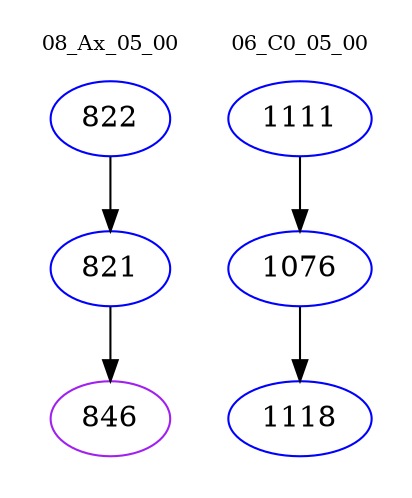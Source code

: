 digraph{
subgraph cluster_0 {
color = white
label = "08_Ax_05_00";
fontsize=10;
T0_822 [label="822", color="blue"]
T0_822 -> T0_821 [color="black"]
T0_821 [label="821", color="blue"]
T0_821 -> T0_846 [color="black"]
T0_846 [label="846", color="purple"]
}
subgraph cluster_1 {
color = white
label = "06_C0_05_00";
fontsize=10;
T1_1111 [label="1111", color="blue"]
T1_1111 -> T1_1076 [color="black"]
T1_1076 [label="1076", color="blue"]
T1_1076 -> T1_1118 [color="black"]
T1_1118 [label="1118", color="blue"]
}
}

